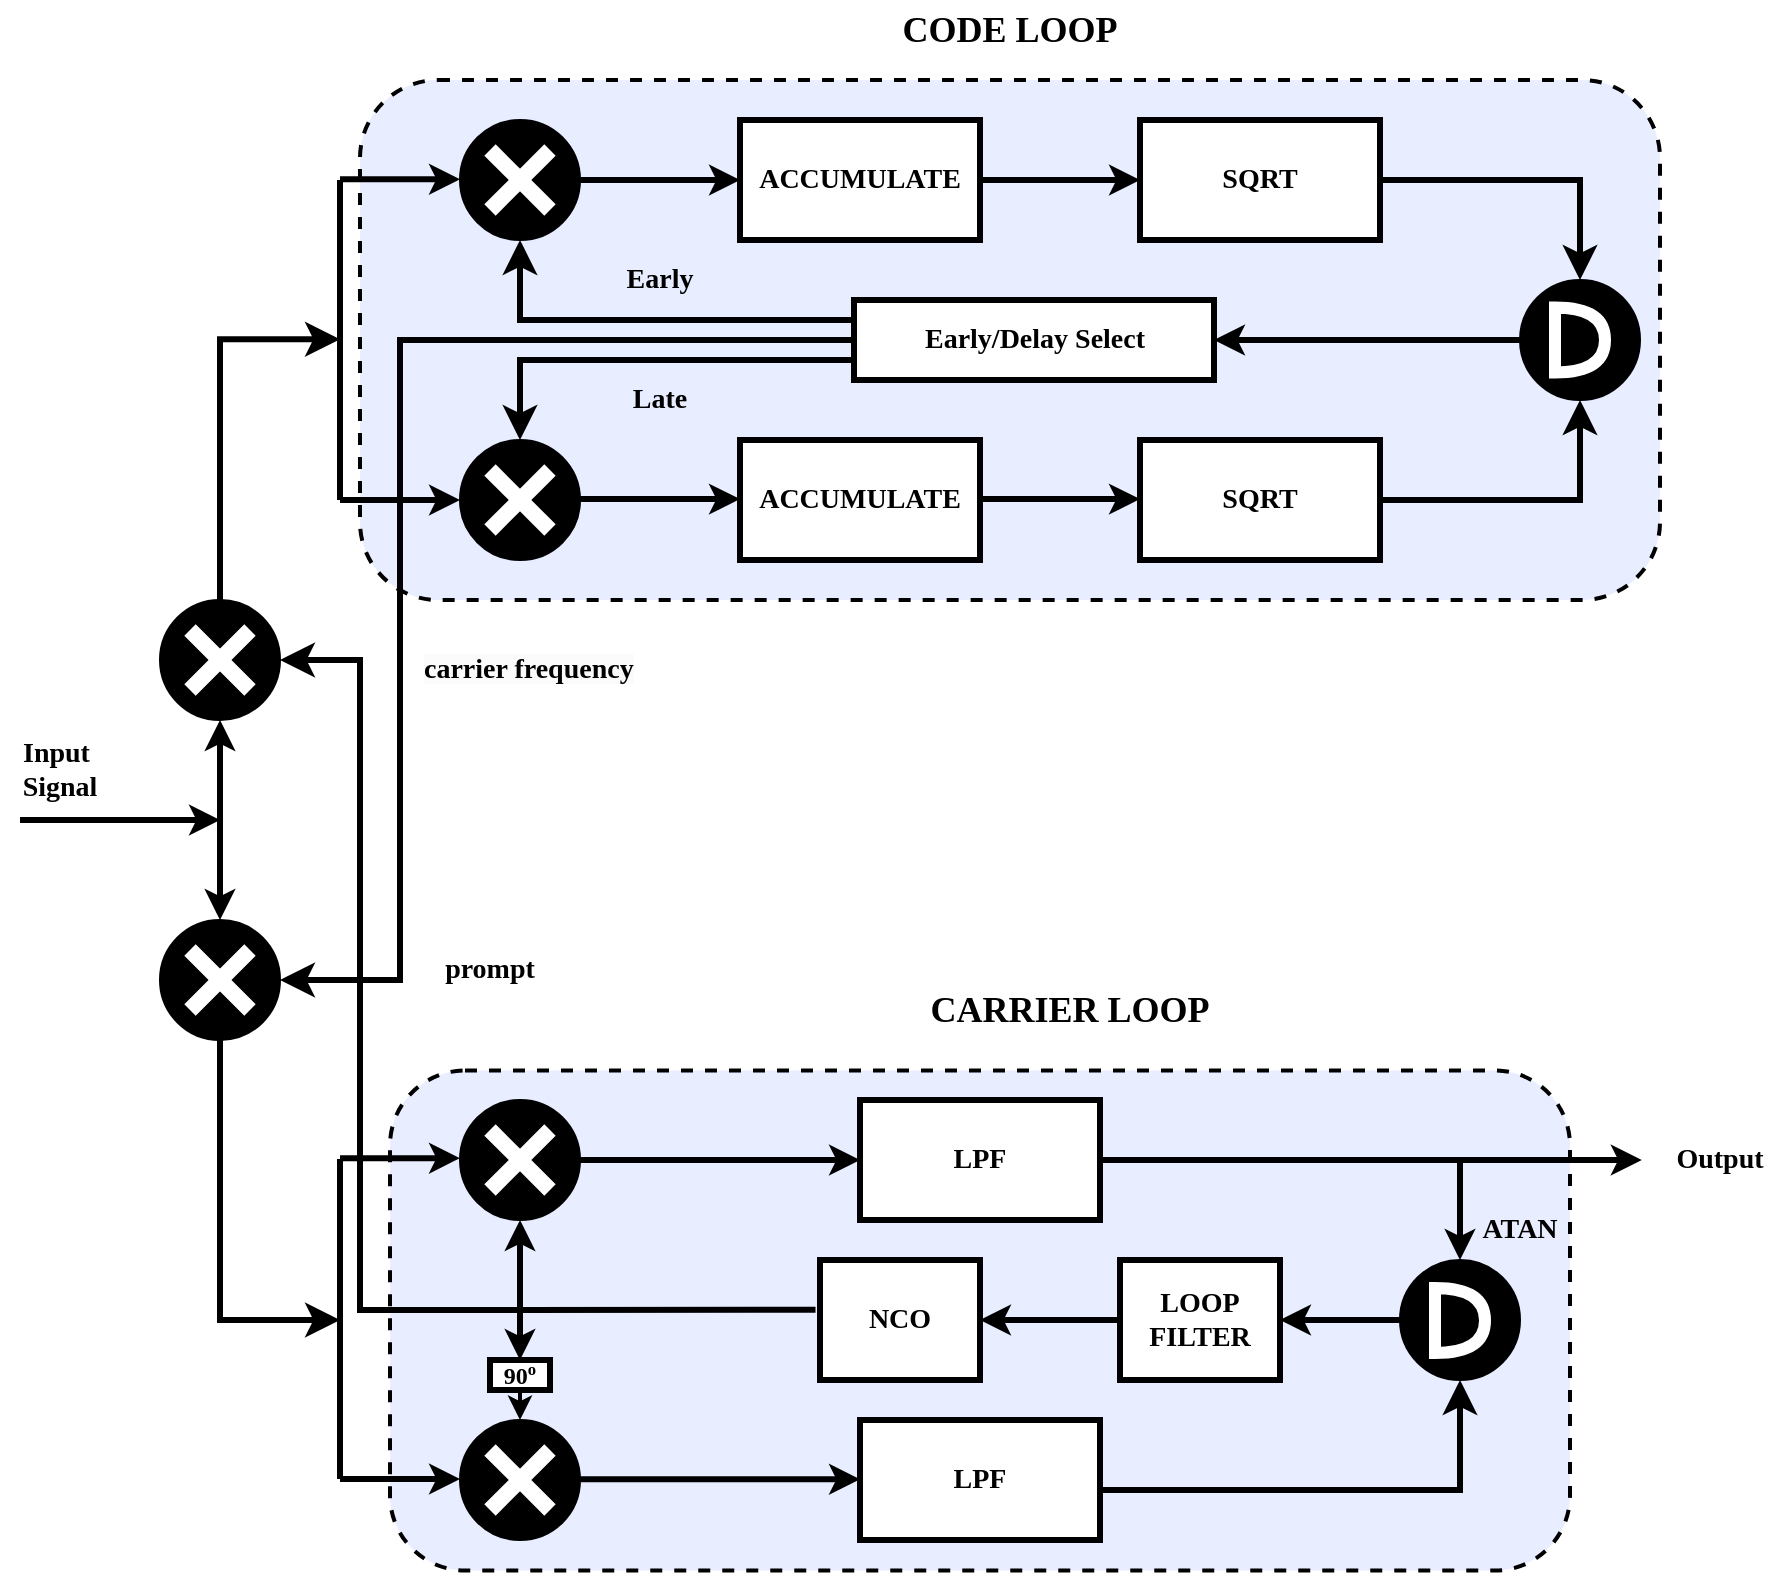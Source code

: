 <mxfile version="24.5.2" type="github" pages="2">
  <diagram name="Page-1" id="0apLzvxpYidQi_YY-8t9">
    <mxGraphModel dx="1016" dy="1704" grid="1" gridSize="10" guides="1" tooltips="1" connect="1" arrows="1" fold="1" page="1" pageScale="1" pageWidth="850" pageHeight="1100" math="0" shadow="0">
      <root>
        <mxCell id="0" />
        <mxCell id="1" parent="0" />
        <mxCell id="mZ65AMoEYcW4n1ilk7vc-45" value="" style="rounded=1;whiteSpace=wrap;html=1;fillColor=#E8EDFF;dashed=1;strokeWidth=2;" vertex="1" parent="1">
          <mxGeometry x="415" y="425.25" width="590" height="250" as="geometry" />
        </mxCell>
        <mxCell id="mZ65AMoEYcW4n1ilk7vc-66" value="" style="rounded=1;whiteSpace=wrap;html=1;fillColor=#E8EDFF;dashed=1;strokeWidth=2;strokeColor=#000000;" vertex="1" parent="1">
          <mxGeometry x="400" y="-70" width="650" height="260" as="geometry" />
        </mxCell>
        <mxCell id="mZ65AMoEYcW4n1ilk7vc-1" value="" style="ellipse;whiteSpace=wrap;html=1;aspect=fixed;fillColor=#000000;" vertex="1" parent="1">
          <mxGeometry x="300" y="190" width="60" height="60" as="geometry" />
        </mxCell>
        <mxCell id="mZ65AMoEYcW4n1ilk7vc-2" value="" style="endArrow=none;html=1;rounded=0;strokeColor=#FFFFFF;strokeWidth=8;" edge="1" parent="1">
          <mxGeometry width="50" height="50" relative="1" as="geometry">
            <mxPoint x="315" y="205" as="sourcePoint" />
            <mxPoint x="345" y="235" as="targetPoint" />
          </mxGeometry>
        </mxCell>
        <mxCell id="mZ65AMoEYcW4n1ilk7vc-3" value="" style="endArrow=none;html=1;rounded=0;strokeColor=#FFFFFF;strokeWidth=8;" edge="1" parent="1">
          <mxGeometry width="50" height="50" relative="1" as="geometry">
            <mxPoint x="315" y="235" as="sourcePoint" />
            <mxPoint x="345" y="205" as="targetPoint" />
          </mxGeometry>
        </mxCell>
        <mxCell id="mZ65AMoEYcW4n1ilk7vc-4" value="" style="ellipse;whiteSpace=wrap;html=1;aspect=fixed;fillColor=#000000;" vertex="1" parent="1">
          <mxGeometry x="300" y="350" width="60" height="60" as="geometry" />
        </mxCell>
        <mxCell id="mZ65AMoEYcW4n1ilk7vc-5" value="" style="endArrow=none;html=1;rounded=0;strokeColor=#FFFFFF;strokeWidth=8;" edge="1" parent="1">
          <mxGeometry width="50" height="50" relative="1" as="geometry">
            <mxPoint x="315" y="365" as="sourcePoint" />
            <mxPoint x="345" y="395" as="targetPoint" />
          </mxGeometry>
        </mxCell>
        <mxCell id="mZ65AMoEYcW4n1ilk7vc-6" value="" style="endArrow=none;html=1;rounded=0;strokeColor=#FFFFFF;strokeWidth=8;" edge="1" parent="1">
          <mxGeometry width="50" height="50" relative="1" as="geometry">
            <mxPoint x="315" y="395" as="sourcePoint" />
            <mxPoint x="345" y="365" as="targetPoint" />
          </mxGeometry>
        </mxCell>
        <mxCell id="mZ65AMoEYcW4n1ilk7vc-7" value="" style="ellipse;whiteSpace=wrap;html=1;aspect=fixed;fillColor=#000000;" vertex="1" parent="1">
          <mxGeometry x="450" y="-50" width="60" height="60" as="geometry" />
        </mxCell>
        <mxCell id="mZ65AMoEYcW4n1ilk7vc-8" value="" style="endArrow=none;html=1;rounded=0;strokeColor=#FFFFFF;strokeWidth=8;" edge="1" parent="1">
          <mxGeometry width="50" height="50" relative="1" as="geometry">
            <mxPoint x="465" y="-35" as="sourcePoint" />
            <mxPoint x="495" y="-5" as="targetPoint" />
          </mxGeometry>
        </mxCell>
        <mxCell id="mZ65AMoEYcW4n1ilk7vc-9" value="" style="endArrow=none;html=1;rounded=0;strokeColor=#FFFFFF;strokeWidth=8;" edge="1" parent="1">
          <mxGeometry width="50" height="50" relative="1" as="geometry">
            <mxPoint x="465" y="-5" as="sourcePoint" />
            <mxPoint x="495" y="-35" as="targetPoint" />
          </mxGeometry>
        </mxCell>
        <mxCell id="mZ65AMoEYcW4n1ilk7vc-10" value="" style="ellipse;whiteSpace=wrap;html=1;aspect=fixed;fillColor=#000000;" vertex="1" parent="1">
          <mxGeometry x="450" y="110" width="60" height="60" as="geometry" />
        </mxCell>
        <mxCell id="mZ65AMoEYcW4n1ilk7vc-11" value="" style="endArrow=none;html=1;rounded=0;strokeColor=#FFFFFF;strokeWidth=8;" edge="1" parent="1">
          <mxGeometry width="50" height="50" relative="1" as="geometry">
            <mxPoint x="465" y="125" as="sourcePoint" />
            <mxPoint x="495" y="155" as="targetPoint" />
          </mxGeometry>
        </mxCell>
        <mxCell id="mZ65AMoEYcW4n1ilk7vc-12" value="" style="endArrow=none;html=1;rounded=0;strokeColor=#FFFFFF;strokeWidth=8;" edge="1" parent="1">
          <mxGeometry width="50" height="50" relative="1" as="geometry">
            <mxPoint x="465" y="155" as="sourcePoint" />
            <mxPoint x="495" y="125" as="targetPoint" />
          </mxGeometry>
        </mxCell>
        <mxCell id="mZ65AMoEYcW4n1ilk7vc-13" value="" style="ellipse;whiteSpace=wrap;html=1;aspect=fixed;fillColor=#000000;" vertex="1" parent="1">
          <mxGeometry x="450" y="440" width="60" height="60" as="geometry" />
        </mxCell>
        <mxCell id="mZ65AMoEYcW4n1ilk7vc-14" value="" style="endArrow=none;html=1;rounded=0;strokeColor=#FFFFFF;strokeWidth=8;" edge="1" parent="1">
          <mxGeometry width="50" height="50" relative="1" as="geometry">
            <mxPoint x="465" y="455" as="sourcePoint" />
            <mxPoint x="495" y="485" as="targetPoint" />
          </mxGeometry>
        </mxCell>
        <mxCell id="mZ65AMoEYcW4n1ilk7vc-15" value="" style="endArrow=none;html=1;rounded=0;strokeColor=#FFFFFF;strokeWidth=8;" edge="1" parent="1">
          <mxGeometry width="50" height="50" relative="1" as="geometry">
            <mxPoint x="465" y="485" as="sourcePoint" />
            <mxPoint x="495" y="455" as="targetPoint" />
          </mxGeometry>
        </mxCell>
        <mxCell id="mZ65AMoEYcW4n1ilk7vc-16" value="" style="ellipse;whiteSpace=wrap;html=1;aspect=fixed;fillColor=#000000;" vertex="1" parent="1">
          <mxGeometry x="450" y="600" width="60" height="60" as="geometry" />
        </mxCell>
        <mxCell id="mZ65AMoEYcW4n1ilk7vc-17" value="" style="endArrow=none;html=1;rounded=0;strokeColor=#FFFFFF;strokeWidth=8;" edge="1" parent="1">
          <mxGeometry width="50" height="50" relative="1" as="geometry">
            <mxPoint x="465" y="615" as="sourcePoint" />
            <mxPoint x="495" y="645" as="targetPoint" />
          </mxGeometry>
        </mxCell>
        <mxCell id="mZ65AMoEYcW4n1ilk7vc-18" value="" style="endArrow=none;html=1;rounded=0;strokeColor=#FFFFFF;strokeWidth=8;" edge="1" parent="1">
          <mxGeometry width="50" height="50" relative="1" as="geometry">
            <mxPoint x="465" y="645" as="sourcePoint" />
            <mxPoint x="495" y="615" as="targetPoint" />
          </mxGeometry>
        </mxCell>
        <mxCell id="mZ65AMoEYcW4n1ilk7vc-19" value="" style="rounded=0;whiteSpace=wrap;html=1;strokeWidth=3;fillColor=#FFFFFF;" vertex="1" parent="1">
          <mxGeometry x="590" y="-50" width="120" height="60" as="geometry" />
        </mxCell>
        <mxCell id="mZ65AMoEYcW4n1ilk7vc-20" value="" style="rounded=0;whiteSpace=wrap;html=1;strokeWidth=3;" vertex="1" parent="1">
          <mxGeometry x="590" y="110" width="120" height="60" as="geometry" />
        </mxCell>
        <mxCell id="mZ65AMoEYcW4n1ilk7vc-21" value="" style="rounded=0;whiteSpace=wrap;html=1;strokeWidth=3;fillColor=#FFFFFF;" vertex="1" parent="1">
          <mxGeometry x="790" y="-50" width="120" height="60" as="geometry" />
        </mxCell>
        <mxCell id="mZ65AMoEYcW4n1ilk7vc-22" value="" style="rounded=0;whiteSpace=wrap;html=1;strokeWidth=3;" vertex="1" parent="1">
          <mxGeometry x="790" y="110" width="120" height="60" as="geometry" />
        </mxCell>
        <mxCell id="mZ65AMoEYcW4n1ilk7vc-23" value="" style="ellipse;whiteSpace=wrap;html=1;aspect=fixed;fillColor=#000000;" vertex="1" parent="1">
          <mxGeometry x="980" y="30" width="60" height="60" as="geometry" />
        </mxCell>
        <mxCell id="mZ65AMoEYcW4n1ilk7vc-26" value="" style="rounded=0;whiteSpace=wrap;html=1;strokeWidth=3;" vertex="1" parent="1">
          <mxGeometry x="647" y="40" width="180" height="40" as="geometry" />
        </mxCell>
        <mxCell id="mZ65AMoEYcW4n1ilk7vc-27" value="" style="rounded=0;whiteSpace=wrap;html=1;strokeWidth=3;" vertex="1" parent="1">
          <mxGeometry x="650" y="440" width="120" height="60" as="geometry" />
        </mxCell>
        <mxCell id="mZ65AMoEYcW4n1ilk7vc-28" value="" style="rounded=0;whiteSpace=wrap;html=1;strokeWidth=3;" vertex="1" parent="1">
          <mxGeometry x="650" y="600" width="120" height="60" as="geometry" />
        </mxCell>
        <mxCell id="mZ65AMoEYcW4n1ilk7vc-29" value="" style="ellipse;whiteSpace=wrap;html=1;aspect=fixed;fillColor=#000000;" vertex="1" parent="1">
          <mxGeometry x="920" y="520" width="60" height="60" as="geometry" />
        </mxCell>
        <mxCell id="mZ65AMoEYcW4n1ilk7vc-32" value="" style="rounded=0;whiteSpace=wrap;html=1;strokeWidth=3;" vertex="1" parent="1">
          <mxGeometry x="780" y="520" width="80" height="60" as="geometry" />
        </mxCell>
        <mxCell id="mZ65AMoEYcW4n1ilk7vc-33" value="" style="rounded=0;whiteSpace=wrap;html=1;strokeWidth=3;" vertex="1" parent="1">
          <mxGeometry x="630" y="520" width="80" height="60" as="geometry" />
        </mxCell>
        <mxCell id="mZ65AMoEYcW4n1ilk7vc-34" value="" style="endArrow=classic;html=1;rounded=0;entryX=0;entryY=0.5;entryDx=0;entryDy=0;exitX=1;exitY=0.5;exitDx=0;exitDy=0;strokeWidth=3;" edge="1" parent="1" source="mZ65AMoEYcW4n1ilk7vc-13" target="mZ65AMoEYcW4n1ilk7vc-27">
          <mxGeometry width="50" height="50" relative="1" as="geometry">
            <mxPoint x="420" y="520" as="sourcePoint" />
            <mxPoint x="620" y="480" as="targetPoint" />
          </mxGeometry>
        </mxCell>
        <mxCell id="mZ65AMoEYcW4n1ilk7vc-35" value="" style="endArrow=classic;html=1;rounded=0;entryX=0;entryY=0.5;entryDx=0;entryDy=0;exitX=1;exitY=0.5;exitDx=0;exitDy=0;strokeWidth=3;" edge="1" parent="1">
          <mxGeometry width="50" height="50" relative="1" as="geometry">
            <mxPoint x="510" y="629.66" as="sourcePoint" />
            <mxPoint x="650" y="629.66" as="targetPoint" />
          </mxGeometry>
        </mxCell>
        <mxCell id="mZ65AMoEYcW4n1ilk7vc-36" value="&lt;font face=&quot;Times New Roman&quot;&gt;&lt;b&gt;90&lt;span style=&quot;font-size: 10px;&quot;&gt;&lt;sup&gt;o&lt;/sup&gt;&lt;/span&gt;&lt;/b&gt;&lt;/font&gt;" style="rounded=0;whiteSpace=wrap;html=1;strokeWidth=3;" vertex="1" parent="1">
          <mxGeometry x="465" y="570" width="30" height="15" as="geometry" />
        </mxCell>
        <mxCell id="mZ65AMoEYcW4n1ilk7vc-37" value="" style="endArrow=classic;startArrow=classic;html=1;rounded=0;exitX=0.5;exitY=0;exitDx=0;exitDy=0;entryX=0.5;entryY=1;entryDx=0;entryDy=0;strokeWidth=3;" edge="1" parent="1" source="mZ65AMoEYcW4n1ilk7vc-36" target="mZ65AMoEYcW4n1ilk7vc-13">
          <mxGeometry width="50" height="50" relative="1" as="geometry">
            <mxPoint x="420" y="520" as="sourcePoint" />
            <mxPoint x="470" y="470" as="targetPoint" />
          </mxGeometry>
        </mxCell>
        <mxCell id="mZ65AMoEYcW4n1ilk7vc-38" value="" style="endArrow=none;html=1;rounded=0;exitX=-0.028;exitY=0.415;exitDx=0;exitDy=0;exitPerimeter=0;strokeWidth=3;" edge="1" parent="1" source="mZ65AMoEYcW4n1ilk7vc-33">
          <mxGeometry width="50" height="50" relative="1" as="geometry">
            <mxPoint x="420" y="520" as="sourcePoint" />
            <mxPoint x="480" y="545" as="targetPoint" />
          </mxGeometry>
        </mxCell>
        <mxCell id="mZ65AMoEYcW4n1ilk7vc-39" value="" style="endArrow=classic;html=1;rounded=0;entryX=0.5;entryY=0;entryDx=0;entryDy=0;exitX=0.5;exitY=1;exitDx=0;exitDy=0;strokeWidth=2;" edge="1" parent="1" source="mZ65AMoEYcW4n1ilk7vc-36" target="mZ65AMoEYcW4n1ilk7vc-16">
          <mxGeometry width="50" height="50" relative="1" as="geometry">
            <mxPoint x="450" y="650" as="sourcePoint" />
            <mxPoint x="500" y="600" as="targetPoint" />
          </mxGeometry>
        </mxCell>
        <mxCell id="mZ65AMoEYcW4n1ilk7vc-40" value="" style="endArrow=classic;html=1;rounded=0;exitX=1;exitY=0.5;exitDx=0;exitDy=0;strokeWidth=3;" edge="1" parent="1" source="mZ65AMoEYcW4n1ilk7vc-27">
          <mxGeometry width="50" height="50" relative="1" as="geometry">
            <mxPoint x="360" y="560" as="sourcePoint" />
            <mxPoint x="1040.889" y="470" as="targetPoint" />
          </mxGeometry>
        </mxCell>
        <mxCell id="mZ65AMoEYcW4n1ilk7vc-41" value="" style="edgeStyle=segmentEdgeStyle;endArrow=classic;html=1;curved=0;rounded=0;endSize=8;startSize=8;entryX=0.5;entryY=1;entryDx=0;entryDy=0;strokeWidth=3;" edge="1" parent="1" target="mZ65AMoEYcW4n1ilk7vc-29">
          <mxGeometry width="50" height="50" relative="1" as="geometry">
            <mxPoint x="770" y="635" as="sourcePoint" />
            <mxPoint x="820" y="585" as="targetPoint" />
          </mxGeometry>
        </mxCell>
        <mxCell id="mZ65AMoEYcW4n1ilk7vc-42" value="" style="endArrow=classic;html=1;rounded=0;entryX=0.5;entryY=0;entryDx=0;entryDy=0;strokeWidth=3;" edge="1" parent="1" target="mZ65AMoEYcW4n1ilk7vc-29">
          <mxGeometry width="50" height="50" relative="1" as="geometry">
            <mxPoint x="950" y="470" as="sourcePoint" />
            <mxPoint x="580" y="510" as="targetPoint" />
          </mxGeometry>
        </mxCell>
        <mxCell id="mZ65AMoEYcW4n1ilk7vc-43" value="" style="endArrow=classic;html=1;rounded=0;exitX=0;exitY=0.5;exitDx=0;exitDy=0;entryX=1;entryY=0.5;entryDx=0;entryDy=0;strokeWidth=3;" edge="1" parent="1" source="mZ65AMoEYcW4n1ilk7vc-29" target="mZ65AMoEYcW4n1ilk7vc-32">
          <mxGeometry width="50" height="50" relative="1" as="geometry">
            <mxPoint x="530" y="560" as="sourcePoint" />
            <mxPoint x="580" y="510" as="targetPoint" />
          </mxGeometry>
        </mxCell>
        <mxCell id="mZ65AMoEYcW4n1ilk7vc-44" value="" style="endArrow=classic;html=1;rounded=0;exitX=0;exitY=0.5;exitDx=0;exitDy=0;entryX=1;entryY=0.5;entryDx=0;entryDy=0;strokeWidth=3;" edge="1" parent="1" source="mZ65AMoEYcW4n1ilk7vc-32" target="mZ65AMoEYcW4n1ilk7vc-33">
          <mxGeometry width="50" height="50" relative="1" as="geometry">
            <mxPoint x="530" y="560" as="sourcePoint" />
            <mxPoint x="580" y="510" as="targetPoint" />
          </mxGeometry>
        </mxCell>
        <mxCell id="mZ65AMoEYcW4n1ilk7vc-46" value="" style="endArrow=classic;html=1;rounded=0;exitX=1;exitY=0.5;exitDx=0;exitDy=0;entryX=0;entryY=0.5;entryDx=0;entryDy=0;strokeWidth=3;" edge="1" parent="1" source="mZ65AMoEYcW4n1ilk7vc-7" target="mZ65AMoEYcW4n1ilk7vc-19">
          <mxGeometry width="50" height="50" relative="1" as="geometry">
            <mxPoint x="690" y="140" as="sourcePoint" />
            <mxPoint x="740" y="90" as="targetPoint" />
          </mxGeometry>
        </mxCell>
        <mxCell id="mZ65AMoEYcW4n1ilk7vc-47" value="" style="endArrow=classic;html=1;rounded=0;exitX=1;exitY=0.5;exitDx=0;exitDy=0;entryX=0;entryY=0.5;entryDx=0;entryDy=0;strokeWidth=3;" edge="1" parent="1">
          <mxGeometry width="50" height="50" relative="1" as="geometry">
            <mxPoint x="510" y="139.55" as="sourcePoint" />
            <mxPoint x="590" y="139.55" as="targetPoint" />
          </mxGeometry>
        </mxCell>
        <mxCell id="mZ65AMoEYcW4n1ilk7vc-48" value="" style="endArrow=classic;html=1;rounded=0;exitX=1;exitY=0.5;exitDx=0;exitDy=0;entryX=0;entryY=0.5;entryDx=0;entryDy=0;strokeWidth=3;" edge="1" parent="1" source="mZ65AMoEYcW4n1ilk7vc-19" target="mZ65AMoEYcW4n1ilk7vc-21">
          <mxGeometry width="50" height="50" relative="1" as="geometry">
            <mxPoint x="690" y="140" as="sourcePoint" />
            <mxPoint x="740" y="90" as="targetPoint" />
          </mxGeometry>
        </mxCell>
        <mxCell id="mZ65AMoEYcW4n1ilk7vc-49" value="" style="endArrow=classic;html=1;rounded=0;exitX=1;exitY=0.5;exitDx=0;exitDy=0;entryX=0;entryY=0.5;entryDx=0;entryDy=0;strokeWidth=3;" edge="1" parent="1">
          <mxGeometry width="50" height="50" relative="1" as="geometry">
            <mxPoint x="710" y="139.55" as="sourcePoint" />
            <mxPoint x="790" y="139.55" as="targetPoint" />
          </mxGeometry>
        </mxCell>
        <mxCell id="mZ65AMoEYcW4n1ilk7vc-50" value="" style="edgeStyle=segmentEdgeStyle;endArrow=classic;html=1;curved=0;rounded=0;endSize=8;startSize=8;entryX=0.5;entryY=1;entryDx=0;entryDy=0;strokeWidth=3;" edge="1" parent="1" target="mZ65AMoEYcW4n1ilk7vc-23">
          <mxGeometry width="50" height="50" relative="1" as="geometry">
            <mxPoint x="910" y="140" as="sourcePoint" />
            <mxPoint x="960" y="90" as="targetPoint" />
          </mxGeometry>
        </mxCell>
        <mxCell id="mZ65AMoEYcW4n1ilk7vc-51" value="" style="edgeStyle=segmentEdgeStyle;endArrow=classic;html=1;curved=0;rounded=0;endSize=8;startSize=8;entryX=0.5;entryY=0;entryDx=0;entryDy=0;strokeWidth=3;" edge="1" parent="1" target="mZ65AMoEYcW4n1ilk7vc-23">
          <mxGeometry width="50" height="50" relative="1" as="geometry">
            <mxPoint x="910" y="-20" as="sourcePoint" />
            <mxPoint x="1010" y="-70" as="targetPoint" />
          </mxGeometry>
        </mxCell>
        <mxCell id="mZ65AMoEYcW4n1ilk7vc-52" value="" style="endArrow=classic;html=1;rounded=0;entryX=1;entryY=0.5;entryDx=0;entryDy=0;exitX=0;exitY=0.5;exitDx=0;exitDy=0;strokeWidth=3;" edge="1" parent="1" source="mZ65AMoEYcW4n1ilk7vc-23" target="mZ65AMoEYcW4n1ilk7vc-26">
          <mxGeometry width="50" height="50" relative="1" as="geometry">
            <mxPoint x="690" y="140" as="sourcePoint" />
            <mxPoint x="740" y="90" as="targetPoint" />
          </mxGeometry>
        </mxCell>
        <mxCell id="mZ65AMoEYcW4n1ilk7vc-53" value="" style="edgeStyle=elbowEdgeStyle;elbow=horizontal;endArrow=classic;html=1;curved=0;rounded=0;endSize=8;startSize=8;entryX=1;entryY=0.5;entryDx=0;entryDy=0;strokeWidth=3;exitX=0;exitY=0.5;exitDx=0;exitDy=0;" edge="1" parent="1" source="mZ65AMoEYcW4n1ilk7vc-26" target="mZ65AMoEYcW4n1ilk7vc-4">
          <mxGeometry width="50" height="50" relative="1" as="geometry">
            <mxPoint x="620" y="60" as="sourcePoint" />
            <mxPoint x="414" y="220" as="targetPoint" />
            <Array as="points">
              <mxPoint x="420" y="140" />
            </Array>
          </mxGeometry>
        </mxCell>
        <mxCell id="mZ65AMoEYcW4n1ilk7vc-54" value="" style="edgeStyle=segmentEdgeStyle;endArrow=classic;html=1;curved=0;rounded=0;endSize=8;startSize=8;entryX=0.5;entryY=1;entryDx=0;entryDy=0;exitX=0;exitY=0.25;exitDx=0;exitDy=0;strokeWidth=3;" edge="1" parent="1" source="mZ65AMoEYcW4n1ilk7vc-26" target="mZ65AMoEYcW4n1ilk7vc-7">
          <mxGeometry width="50" height="50" relative="1" as="geometry">
            <mxPoint x="460" y="130" as="sourcePoint" />
            <mxPoint x="510" y="80" as="targetPoint" />
          </mxGeometry>
        </mxCell>
        <mxCell id="mZ65AMoEYcW4n1ilk7vc-55" value="" style="edgeStyle=segmentEdgeStyle;endArrow=classic;html=1;curved=0;rounded=0;endSize=8;startSize=8;entryX=0.5;entryY=0;entryDx=0;entryDy=0;exitX=0;exitY=0.25;exitDx=0;exitDy=0;strokeWidth=3;" edge="1" parent="1" target="mZ65AMoEYcW4n1ilk7vc-10">
          <mxGeometry width="50" height="50" relative="1" as="geometry">
            <mxPoint x="647" y="70" as="sourcePoint" />
            <mxPoint x="480" y="30" as="targetPoint" />
          </mxGeometry>
        </mxCell>
        <mxCell id="mZ65AMoEYcW4n1ilk7vc-56" value="" style="endArrow=none;html=1;rounded=0;strokeWidth=3;" edge="1" parent="1">
          <mxGeometry width="50" height="50" relative="1" as="geometry">
            <mxPoint x="390" y="140" as="sourcePoint" />
            <mxPoint x="390" y="-20" as="targetPoint" />
          </mxGeometry>
        </mxCell>
        <mxCell id="mZ65AMoEYcW4n1ilk7vc-57" value="" style="endArrow=classic;html=1;rounded=0;entryX=0;entryY=0.5;entryDx=0;entryDy=0;strokeWidth=3;" edge="1" parent="1" target="mZ65AMoEYcW4n1ilk7vc-10">
          <mxGeometry width="50" height="50" relative="1" as="geometry">
            <mxPoint x="390" y="140" as="sourcePoint" />
            <mxPoint x="510" y="80" as="targetPoint" />
          </mxGeometry>
        </mxCell>
        <mxCell id="mZ65AMoEYcW4n1ilk7vc-58" value="" style="endArrow=classic;html=1;rounded=0;entryX=0;entryY=0.5;entryDx=0;entryDy=0;strokeWidth=3;" edge="1" parent="1">
          <mxGeometry width="50" height="50" relative="1" as="geometry">
            <mxPoint x="390" y="-20.4" as="sourcePoint" />
            <mxPoint x="450" y="-20.4" as="targetPoint" />
          </mxGeometry>
        </mxCell>
        <mxCell id="mZ65AMoEYcW4n1ilk7vc-59" value="" style="edgeStyle=segmentEdgeStyle;endArrow=classic;html=1;curved=0;rounded=0;endSize=8;startSize=8;exitX=0.5;exitY=0;exitDx=0;exitDy=0;strokeWidth=3;" edge="1" parent="1" source="mZ65AMoEYcW4n1ilk7vc-1">
          <mxGeometry width="50" height="50" relative="1" as="geometry">
            <mxPoint x="240" y="140" as="sourcePoint" />
            <mxPoint x="390" y="59.6" as="targetPoint" />
            <Array as="points">
              <mxPoint x="330" y="60" />
            </Array>
          </mxGeometry>
        </mxCell>
        <mxCell id="mZ65AMoEYcW4n1ilk7vc-60" value="" style="endArrow=classic;startArrow=classic;html=1;rounded=0;exitX=0.5;exitY=0;exitDx=0;exitDy=0;entryX=0.5;entryY=1;entryDx=0;entryDy=0;strokeWidth=3;" edge="1" parent="1" source="mZ65AMoEYcW4n1ilk7vc-4" target="mZ65AMoEYcW4n1ilk7vc-1">
          <mxGeometry width="50" height="50" relative="1" as="geometry">
            <mxPoint x="490" y="270" as="sourcePoint" />
            <mxPoint x="540" y="220" as="targetPoint" />
          </mxGeometry>
        </mxCell>
        <mxCell id="mZ65AMoEYcW4n1ilk7vc-61" value="" style="endArrow=none;html=1;rounded=0;strokeWidth=3;" edge="1" parent="1">
          <mxGeometry width="50" height="50" relative="1" as="geometry">
            <mxPoint x="390" y="629.49" as="sourcePoint" />
            <mxPoint x="390" y="469.49" as="targetPoint" />
          </mxGeometry>
        </mxCell>
        <mxCell id="mZ65AMoEYcW4n1ilk7vc-62" value="" style="endArrow=classic;html=1;rounded=0;entryX=0;entryY=0.5;entryDx=0;entryDy=0;strokeWidth=3;" edge="1" parent="1">
          <mxGeometry width="50" height="50" relative="1" as="geometry">
            <mxPoint x="390" y="629.49" as="sourcePoint" />
            <mxPoint x="450" y="629.49" as="targetPoint" />
          </mxGeometry>
        </mxCell>
        <mxCell id="mZ65AMoEYcW4n1ilk7vc-63" value="" style="endArrow=classic;html=1;rounded=0;entryX=0;entryY=0.5;entryDx=0;entryDy=0;strokeWidth=3;" edge="1" parent="1">
          <mxGeometry width="50" height="50" relative="1" as="geometry">
            <mxPoint x="390" y="469.09" as="sourcePoint" />
            <mxPoint x="450" y="469.09" as="targetPoint" />
          </mxGeometry>
        </mxCell>
        <mxCell id="mZ65AMoEYcW4n1ilk7vc-64" value="" style="edgeStyle=segmentEdgeStyle;endArrow=classic;html=1;curved=0;rounded=0;endSize=8;startSize=8;exitX=0.5;exitY=1;exitDx=0;exitDy=0;strokeWidth=3;" edge="1" parent="1" source="mZ65AMoEYcW4n1ilk7vc-4">
          <mxGeometry width="50" height="50" relative="1" as="geometry">
            <mxPoint x="420" y="320" as="sourcePoint" />
            <mxPoint x="390" y="550" as="targetPoint" />
            <Array as="points">
              <mxPoint x="330" y="550" />
            </Array>
          </mxGeometry>
        </mxCell>
        <mxCell id="mZ65AMoEYcW4n1ilk7vc-65" value="" style="edgeStyle=elbowEdgeStyle;elbow=horizontal;endArrow=classic;html=1;curved=0;rounded=0;endSize=8;startSize=8;entryX=1;entryY=0.5;entryDx=0;entryDy=0;strokeWidth=3;" edge="1" parent="1" target="mZ65AMoEYcW4n1ilk7vc-1">
          <mxGeometry width="50" height="50" relative="1" as="geometry">
            <mxPoint x="480" y="545" as="sourcePoint" />
            <mxPoint x="500" y="320" as="targetPoint" />
            <Array as="points">
              <mxPoint x="400" y="380" />
            </Array>
          </mxGeometry>
        </mxCell>
        <mxCell id="mZ65AMoEYcW4n1ilk7vc-67" value="" style="endArrow=classic;html=1;rounded=0;strokeWidth=3;" edge="1" parent="1">
          <mxGeometry width="50" height="50" relative="1" as="geometry">
            <mxPoint x="230" y="300" as="sourcePoint" />
            <mxPoint x="330" y="300" as="targetPoint" />
          </mxGeometry>
        </mxCell>
        <mxCell id="mZ65AMoEYcW4n1ilk7vc-68" value="&lt;font style=&quot;font-size: 14px;&quot; face=&quot;Times New Roman&quot;&gt;&lt;b&gt;Input&amp;nbsp;&lt;br&gt;Signal&lt;/b&gt;&lt;/font&gt;" style="text;html=1;align=center;verticalAlign=middle;whiteSpace=wrap;rounded=0;" vertex="1" parent="1">
          <mxGeometry x="220" y="260" width="60" height="30" as="geometry" />
        </mxCell>
        <mxCell id="mZ65AMoEYcW4n1ilk7vc-69" value="&lt;b style=&quot;border-color: var(--border-color); font-family: &amp;quot;Times New Roman&amp;quot;; font-size: 14px;&quot;&gt;prompt&lt;/b&gt;" style="text;html=1;align=center;verticalAlign=middle;whiteSpace=wrap;rounded=0;" vertex="1" parent="1">
          <mxGeometry x="435" y="360" width="60" height="30" as="geometry" />
        </mxCell>
        <mxCell id="mZ65AMoEYcW4n1ilk7vc-70" value="&lt;b style=&quot;border-color: var(--border-color); color: rgb(0, 0, 0); font-family: &amp;quot;Times New Roman&amp;quot;; font-size: 14px; font-style: normal; font-variant-ligatures: normal; font-variant-caps: normal; letter-spacing: normal; orphans: 2; text-align: center; text-indent: 0px; text-transform: none; widows: 2; word-spacing: 0px; -webkit-text-stroke-width: 0px; background-color: rgb(251, 251, 251); text-decoration-thickness: initial; text-decoration-style: initial; text-decoration-color: initial;&quot;&gt;carrier frequency&lt;/b&gt;" style="text;whiteSpace=wrap;html=1;" vertex="1" parent="1">
          <mxGeometry x="430" y="210" width="120" height="40" as="geometry" />
        </mxCell>
        <mxCell id="mZ65AMoEYcW4n1ilk7vc-71" value="&lt;b&gt;&lt;font style=&quot;font-size: 14px;&quot; face=&quot;Times New Roman&quot;&gt;ACCUMULATE&lt;/font&gt;&lt;/b&gt;" style="text;html=1;align=center;verticalAlign=middle;whiteSpace=wrap;rounded=0;" vertex="1" parent="1">
          <mxGeometry x="610" y="-35" width="80" height="30" as="geometry" />
        </mxCell>
        <mxCell id="mZ65AMoEYcW4n1ilk7vc-73" value="&lt;font face=&quot;Times New Roman&quot; style=&quot;font-size: 14px;&quot;&gt;&lt;b&gt;SQRT&lt;/b&gt;&lt;/font&gt;" style="text;html=1;align=center;verticalAlign=middle;whiteSpace=wrap;rounded=0;" vertex="1" parent="1">
          <mxGeometry x="820" y="-35" width="60" height="30" as="geometry" />
        </mxCell>
        <mxCell id="mZ65AMoEYcW4n1ilk7vc-74" value="&lt;font face=&quot;Times New Roman&quot; style=&quot;font-size: 14px;&quot;&gt;&lt;b&gt;SQRT&lt;/b&gt;&lt;/font&gt;" style="text;html=1;align=center;verticalAlign=middle;whiteSpace=wrap;rounded=0;" vertex="1" parent="1">
          <mxGeometry x="820" y="125" width="60" height="30" as="geometry" />
        </mxCell>
        <mxCell id="mZ65AMoEYcW4n1ilk7vc-75" value="&lt;font face=&quot;Times New Roman&quot; style=&quot;font-size: 14px;&quot;&gt;&lt;b&gt;Early/Delay Select&lt;/b&gt;&lt;/font&gt;" style="text;html=1;align=center;verticalAlign=middle;whiteSpace=wrap;rounded=0;" vertex="1" parent="1">
          <mxGeometry x="674.5" y="45" width="125" height="30" as="geometry" />
        </mxCell>
        <mxCell id="mZ65AMoEYcW4n1ilk7vc-76" value="&lt;font face=&quot;Times New Roman&quot; style=&quot;font-size: 14px;&quot;&gt;&lt;b&gt;Early&lt;/b&gt;&lt;/font&gt;" style="text;html=1;align=center;verticalAlign=middle;whiteSpace=wrap;rounded=0;" vertex="1" parent="1">
          <mxGeometry x="520" y="15" width="60" height="30" as="geometry" />
        </mxCell>
        <mxCell id="mZ65AMoEYcW4n1ilk7vc-77" value="&lt;font face=&quot;Times New Roman&quot; style=&quot;font-size: 14px;&quot;&gt;&lt;b&gt;Late&lt;/b&gt;&lt;/font&gt;" style="text;html=1;align=center;verticalAlign=middle;whiteSpace=wrap;rounded=0;" vertex="1" parent="1">
          <mxGeometry x="520" y="75" width="60" height="30" as="geometry" />
        </mxCell>
        <mxCell id="mZ65AMoEYcW4n1ilk7vc-78" value="&lt;font face=&quot;Times New Roman&quot; style=&quot;font-size: 14px;&quot;&gt;&lt;b&gt;LPF&lt;/b&gt;&lt;/font&gt;" style="text;html=1;align=center;verticalAlign=middle;whiteSpace=wrap;rounded=0;" vertex="1" parent="1">
          <mxGeometry x="680" y="455" width="60" height="30" as="geometry" />
        </mxCell>
        <mxCell id="mZ65AMoEYcW4n1ilk7vc-79" value="&lt;font face=&quot;Times New Roman&quot; style=&quot;font-size: 14px;&quot;&gt;&lt;b&gt;LPF&lt;/b&gt;&lt;/font&gt;" style="text;html=1;align=center;verticalAlign=middle;whiteSpace=wrap;rounded=0;" vertex="1" parent="1">
          <mxGeometry x="680" y="615" width="60" height="30" as="geometry" />
        </mxCell>
        <mxCell id="mZ65AMoEYcW4n1ilk7vc-80" value="&lt;div&gt;&lt;font face=&quot;Times New Roman&quot;&gt;&lt;b&gt;&lt;font style=&quot;font-size: 14px;&quot;&gt;LOOP&lt;/font&gt;&lt;/b&gt;&lt;/font&gt;&lt;/div&gt;&lt;div&gt;&lt;font style=&quot;font-size: 14px;&quot; face=&quot;Times New Roman&quot;&gt;&lt;b&gt;FILTER&lt;/b&gt;&lt;b&gt;&lt;br&gt;&lt;/b&gt;&lt;/font&gt;&lt;/div&gt;" style="text;html=1;align=center;verticalAlign=middle;whiteSpace=wrap;rounded=0;" vertex="1" parent="1">
          <mxGeometry x="790" y="535" width="60" height="30" as="geometry" />
        </mxCell>
        <mxCell id="mZ65AMoEYcW4n1ilk7vc-81" value="&lt;font face=&quot;Times New Roman&quot; style=&quot;font-size: 14px;&quot;&gt;&lt;b&gt;NCO&lt;/b&gt;&lt;/font&gt;" style="text;html=1;align=center;verticalAlign=middle;whiteSpace=wrap;rounded=0;" vertex="1" parent="1">
          <mxGeometry x="640" y="535" width="60" height="30" as="geometry" />
        </mxCell>
        <mxCell id="mZ65AMoEYcW4n1ilk7vc-82" value="&lt;font face=&quot;Times New Roman&quot; style=&quot;font-size: 14px;&quot;&gt;&lt;b&gt;ATAN&lt;/b&gt;&lt;/font&gt;" style="text;html=1;align=center;verticalAlign=middle;whiteSpace=wrap;rounded=0;" vertex="1" parent="1">
          <mxGeometry x="950" y="490" width="60" height="30" as="geometry" />
        </mxCell>
        <mxCell id="mZ65AMoEYcW4n1ilk7vc-83" value="&lt;font face=&quot;Times New Roman&quot; style=&quot;font-size: 14px;&quot;&gt;&lt;b&gt;Output&lt;/b&gt;&lt;/font&gt;" style="text;html=1;align=center;verticalAlign=middle;whiteSpace=wrap;rounded=0;" vertex="1" parent="1">
          <mxGeometry x="1050" y="455" width="60" height="30" as="geometry" />
        </mxCell>
        <mxCell id="mZ65AMoEYcW4n1ilk7vc-84" value="&lt;font style=&quot;font-size: 18px;&quot; face=&quot;Times New Roman&quot;&gt;&lt;b&gt;CODE LOOP&lt;/b&gt;&lt;/font&gt;" style="text;html=1;align=center;verticalAlign=middle;whiteSpace=wrap;rounded=0;" vertex="1" parent="1">
          <mxGeometry x="670" y="-110" width="110" height="30" as="geometry" />
        </mxCell>
        <mxCell id="mZ65AMoEYcW4n1ilk7vc-85" value="&lt;font style=&quot;font-size: 18px;&quot; face=&quot;Times New Roman&quot;&gt;&lt;b&gt;CARRIER LOOP&lt;/b&gt;&lt;/font&gt;" style="text;html=1;align=center;verticalAlign=middle;whiteSpace=wrap;rounded=0;" vertex="1" parent="1">
          <mxGeometry x="670" y="380" width="170" height="30" as="geometry" />
        </mxCell>
        <mxCell id="mZ65AMoEYcW4n1ilk7vc-87" value="" style="shape=or;whiteSpace=wrap;html=1;fillColor=#000000;strokeColor=#FFFFFF;strokeWidth=6;" vertex="1" parent="1">
          <mxGeometry x="997.5" y="43.75" width="25" height="32.5" as="geometry" />
        </mxCell>
        <mxCell id="mZ65AMoEYcW4n1ilk7vc-88" value="" style="shape=or;whiteSpace=wrap;html=1;fillColor=#000000;strokeColor=#FFFFFF;strokeWidth=6;" vertex="1" parent="1">
          <mxGeometry x="937.5" y="534" width="25" height="32.5" as="geometry" />
        </mxCell>
        <mxCell id="mZ65AMoEYcW4n1ilk7vc-91" value="&lt;b&gt;&lt;font style=&quot;font-size: 14px;&quot; face=&quot;Times New Roman&quot;&gt;ACCUMULATE&lt;/font&gt;&lt;/b&gt;" style="text;html=1;align=center;verticalAlign=middle;whiteSpace=wrap;rounded=0;" vertex="1" parent="1">
          <mxGeometry x="610" y="125" width="80" height="30" as="geometry" />
        </mxCell>
      </root>
    </mxGraphModel>
  </diagram>
  <diagram name="Page-2" id="RgSgK_gO09uSspyrCKrA">
    <mxGraphModel grid="1" page="1" gridSize="10" guides="1" tooltips="1" connect="1" arrows="1" fold="1" pageScale="1" pageWidth="827" pageHeight="1169" math="0" shadow="0">
      <root>
        <mxCell id="0" />
        <mxCell id="1" parent="0" />
        <mxCell id="TEyKKUffehQr-uZDu1Bb-1" value="" style="rounded=0;whiteSpace=wrap;html=1;strokeWidth=3;" vertex="1" parent="1">
          <mxGeometry x="160" y="250" width="160" height="60" as="geometry" />
        </mxCell>
        <mxCell id="TEyKKUffehQr-uZDu1Bb-2" value="" style="rounded=0;whiteSpace=wrap;html=1;strokeWidth=3;" vertex="1" parent="1">
          <mxGeometry x="400" y="250" width="160" height="60" as="geometry" />
        </mxCell>
        <mxCell id="TEyKKUffehQr-uZDu1Bb-3" value="" style="rounded=0;whiteSpace=wrap;html=1;strokeWidth=3;" vertex="1" parent="1">
          <mxGeometry x="630" y="250" width="160" height="60" as="geometry" />
        </mxCell>
        <mxCell id="TEyKKUffehQr-uZDu1Bb-4" value="" style="rounded=0;whiteSpace=wrap;html=1;strokeWidth=3;" vertex="1" parent="1">
          <mxGeometry x="-80" y="250" width="160" height="60" as="geometry" />
        </mxCell>
        <mxCell id="TEyKKUffehQr-uZDu1Bb-5" value="" style="endArrow=classic;html=1;rounded=0;exitX=1;exitY=0.5;exitDx=0;exitDy=0;entryX=0;entryY=0.5;entryDx=0;entryDy=0;strokeWidth=3;" edge="1" parent="1" source="TEyKKUffehQr-uZDu1Bb-4" target="TEyKKUffehQr-uZDu1Bb-1">
          <mxGeometry width="50" height="50" relative="1" as="geometry">
            <mxPoint x="310" y="290" as="sourcePoint" />
            <mxPoint x="360" y="240" as="targetPoint" />
          </mxGeometry>
        </mxCell>
        <mxCell id="TEyKKUffehQr-uZDu1Bb-6" value="" style="endArrow=classic;html=1;rounded=0;exitX=1;exitY=0.5;exitDx=0;exitDy=0;entryX=0;entryY=0.5;entryDx=0;entryDy=0;strokeWidth=3;" edge="1" parent="1">
          <mxGeometry width="50" height="50" relative="1" as="geometry">
            <mxPoint x="320" y="279.5" as="sourcePoint" />
            <mxPoint x="400" y="279.5" as="targetPoint" />
          </mxGeometry>
        </mxCell>
        <mxCell id="TEyKKUffehQr-uZDu1Bb-7" value="" style="endArrow=classic;html=1;rounded=0;exitX=1;exitY=0.5;exitDx=0;exitDy=0;entryX=0;entryY=0.5;entryDx=0;entryDy=0;strokeWidth=3;" edge="1" parent="1" target="TEyKKUffehQr-uZDu1Bb-3">
          <mxGeometry width="50" height="50" relative="1" as="geometry">
            <mxPoint x="560" y="279.5" as="sourcePoint" />
            <mxPoint x="610" y="280" as="targetPoint" />
          </mxGeometry>
        </mxCell>
        <mxCell id="TEyKKUffehQr-uZDu1Bb-8" value="" style="endArrow=classic;html=1;rounded=0;exitX=1;exitY=0.5;exitDx=0;exitDy=0;strokeWidth=3;" edge="1" parent="1" source="TEyKKUffehQr-uZDu1Bb-3">
          <mxGeometry width="50" height="50" relative="1" as="geometry">
            <mxPoint x="480" y="380" as="sourcePoint" />
            <mxPoint x="870" y="280" as="targetPoint" />
          </mxGeometry>
        </mxCell>
        <mxCell id="TEyKKUffehQr-uZDu1Bb-10" value="" style="edgeStyle=elbowEdgeStyle;elbow=vertical;endArrow=classic;html=1;curved=0;rounded=0;endSize=8;startSize=8;entryX=0.5;entryY=0;entryDx=0;entryDy=0;strokeWidth=3;" edge="1" parent="1" target="TEyKKUffehQr-uZDu1Bb-4">
          <mxGeometry width="50" height="50" relative="1" as="geometry">
            <mxPoint x="830" y="280" as="sourcePoint" />
            <mxPoint x="440" y="210" as="targetPoint" />
            <Array as="points">
              <mxPoint x="420" y="200" />
            </Array>
          </mxGeometry>
        </mxCell>
        <mxCell id="TEyKKUffehQr-uZDu1Bb-11" value="" style="edgeStyle=segmentEdgeStyle;endArrow=classic;html=1;curved=0;rounded=0;endSize=8;startSize=8;strokeWidth=3;" edge="1" parent="1">
          <mxGeometry width="50" height="50" relative="1" as="geometry">
            <mxPoint x="360" y="280" as="sourcePoint" />
            <mxPoint x="862" y="350" as="targetPoint" />
            <Array as="points">
              <mxPoint x="360" y="350" />
              <mxPoint x="862" y="350" />
            </Array>
          </mxGeometry>
        </mxCell>
        <mxCell id="TEyKKUffehQr-uZDu1Bb-12" value="" style="rounded=1;whiteSpace=wrap;html=1;dashed=1;fillColor=none;strokeWidth=3;" vertex="1" parent="1">
          <mxGeometry x="-110" y="170" width="450" height="190" as="geometry" />
        </mxCell>
        <mxCell id="TEyKKUffehQr-uZDu1Bb-13" value="" style="endArrow=classic;html=1;rounded=0;entryX=0.067;entryY=0.579;entryDx=0;entryDy=0;entryPerimeter=0;strokeWidth=3;" edge="1" parent="1" target="TEyKKUffehQr-uZDu1Bb-12">
          <mxGeometry width="50" height="50" relative="1" as="geometry">
            <mxPoint x="-180" y="280" as="sourcePoint" />
            <mxPoint x="400" y="240" as="targetPoint" />
          </mxGeometry>
        </mxCell>
        <mxCell id="TEyKKUffehQr-uZDu1Bb-14" value="&lt;font face=&quot;Times New Roman&quot; style=&quot;font-size: 14px;&quot;&gt;&lt;b&gt;Combiner&lt;/b&gt;&lt;/font&gt;" style="text;html=1;align=center;verticalAlign=middle;whiteSpace=wrap;rounded=0;" vertex="1" parent="1">
          <mxGeometry x="-30" y="265" width="60" height="30" as="geometry" />
        </mxCell>
        <mxCell id="TEyKKUffehQr-uZDu1Bb-15" value="&lt;font style=&quot;font-size: 14px;&quot; face=&quot;Times New Roman&quot;&gt;&lt;b&gt;Discriminator&lt;/b&gt;&lt;/font&gt;" style="text;html=1;align=center;verticalAlign=middle;whiteSpace=wrap;rounded=0;" vertex="1" parent="1">
          <mxGeometry x="210" y="265" width="70" height="30" as="geometry" />
        </mxCell>
        <mxCell id="TEyKKUffehQr-uZDu1Bb-16" value="&lt;font style=&quot;font-size: 14px;&quot; face=&quot;Times New Roman&quot;&gt;&lt;b&gt;Loop Filter&lt;/b&gt;&lt;/font&gt;" style="text;html=1;align=center;verticalAlign=middle;whiteSpace=wrap;rounded=0;" vertex="1" parent="1">
          <mxGeometry x="440" y="265" width="80" height="30" as="geometry" />
        </mxCell>
        <mxCell id="TEyKKUffehQr-uZDu1Bb-17" value="&lt;font style=&quot;font-size: 14px;&quot; face=&quot;Times New Roman&quot;&gt;&lt;b&gt;Integrator (NCO)&lt;/b&gt;&lt;/font&gt;" style="text;html=1;align=center;verticalAlign=middle;whiteSpace=wrap;rounded=0;" vertex="1" parent="1">
          <mxGeometry x="670" y="265" width="80" height="30" as="geometry" />
        </mxCell>
        <mxCell id="TEyKKUffehQr-uZDu1Bb-18" value="&lt;font style=&quot;font-size: 14px;&quot; face=&quot;Times New Roman&quot;&gt;&lt;b&gt;Error estimator&lt;/b&gt;&lt;/font&gt;" style="text;html=1;align=center;verticalAlign=middle;whiteSpace=wrap;rounded=0;" vertex="1" parent="1">
          <mxGeometry x="70" y="320" width="120" height="30" as="geometry" />
        </mxCell>
        <mxCell id="TEyKKUffehQr-uZDu1Bb-19" value="&lt;font style=&quot;font-size: 14px;&quot; face=&quot;Times New Roman&quot;&gt;&lt;b&gt;Input&lt;br&gt;signal&lt;/b&gt;&lt;/font&gt;" style="text;html=1;align=center;verticalAlign=middle;whiteSpace=wrap;rounded=0;" vertex="1" parent="1">
          <mxGeometry x="-200" y="235" width="60" height="30" as="geometry" />
        </mxCell>
        <mxCell id="TEyKKUffehQr-uZDu1Bb-20" value="&lt;font face=&quot;Times New Roman&quot;&gt;&lt;span style=&quot;font-size: 14px;&quot;&gt;&lt;b&gt;Estimate&lt;/b&gt;&lt;/span&gt;&lt;/font&gt;" style="text;html=1;align=center;verticalAlign=middle;whiteSpace=wrap;rounded=0;" vertex="1" parent="1">
          <mxGeometry x="870" y="265" width="60" height="30" as="geometry" />
        </mxCell>
        <mxCell id="TEyKKUffehQr-uZDu1Bb-22" value="" style="edgeStyle=orthogonalEdgeStyle;rounded=0;orthogonalLoop=1;jettySize=auto;html=1;" edge="1" parent="1" source="TEyKKUffehQr-uZDu1Bb-21" target="TEyKKUffehQr-uZDu1Bb-20">
          <mxGeometry relative="1" as="geometry" />
        </mxCell>
        <mxCell id="TEyKKUffehQr-uZDu1Bb-21" value="&lt;font face=&quot;Times New Roman&quot;&gt;&lt;span style=&quot;font-size: 14px;&quot;&gt;&lt;b&gt;Error&lt;/b&gt;&lt;/span&gt;&lt;/font&gt;" style="text;html=1;align=center;verticalAlign=middle;whiteSpace=wrap;rounded=0;" vertex="1" parent="1">
          <mxGeometry x="870" y="340" width="60" height="30" as="geometry" />
        </mxCell>
      </root>
    </mxGraphModel>
  </diagram>
</mxfile>
